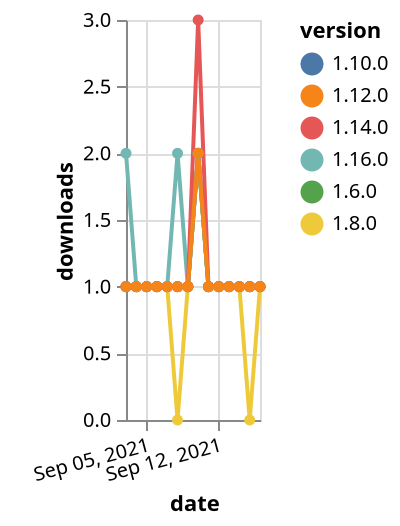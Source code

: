 {"$schema": "https://vega.github.io/schema/vega-lite/v5.json", "description": "A simple bar chart with embedded data.", "data": {"values": [{"date": "2021-09-03", "total": 233, "delta": 1, "version": "1.6.0"}, {"date": "2021-09-04", "total": 234, "delta": 1, "version": "1.6.0"}, {"date": "2021-09-05", "total": 235, "delta": 1, "version": "1.6.0"}, {"date": "2021-09-06", "total": 236, "delta": 1, "version": "1.6.0"}, {"date": "2021-09-07", "total": 237, "delta": 1, "version": "1.6.0"}, {"date": "2021-09-08", "total": 238, "delta": 1, "version": "1.6.0"}, {"date": "2021-09-09", "total": 239, "delta": 1, "version": "1.6.0"}, {"date": "2021-09-10", "total": 241, "delta": 2, "version": "1.6.0"}, {"date": "2021-09-11", "total": 242, "delta": 1, "version": "1.6.0"}, {"date": "2021-09-12", "total": 243, "delta": 1, "version": "1.6.0"}, {"date": "2021-09-13", "total": 244, "delta": 1, "version": "1.6.0"}, {"date": "2021-09-14", "total": 245, "delta": 1, "version": "1.6.0"}, {"date": "2021-09-15", "total": 246, "delta": 1, "version": "1.6.0"}, {"date": "2021-09-16", "total": 247, "delta": 1, "version": "1.6.0"}, {"date": "2021-09-03", "total": 188, "delta": 1, "version": "1.8.0"}, {"date": "2021-09-04", "total": 189, "delta": 1, "version": "1.8.0"}, {"date": "2021-09-05", "total": 190, "delta": 1, "version": "1.8.0"}, {"date": "2021-09-06", "total": 191, "delta": 1, "version": "1.8.0"}, {"date": "2021-09-07", "total": 192, "delta": 1, "version": "1.8.0"}, {"date": "2021-09-08", "total": 192, "delta": 0, "version": "1.8.0"}, {"date": "2021-09-09", "total": 193, "delta": 1, "version": "1.8.0"}, {"date": "2021-09-10", "total": 195, "delta": 2, "version": "1.8.0"}, {"date": "2021-09-11", "total": 196, "delta": 1, "version": "1.8.0"}, {"date": "2021-09-12", "total": 197, "delta": 1, "version": "1.8.0"}, {"date": "2021-09-13", "total": 198, "delta": 1, "version": "1.8.0"}, {"date": "2021-09-14", "total": 199, "delta": 1, "version": "1.8.0"}, {"date": "2021-09-15", "total": 199, "delta": 0, "version": "1.8.0"}, {"date": "2021-09-16", "total": 200, "delta": 1, "version": "1.8.0"}, {"date": "2021-09-03", "total": 184, "delta": 1, "version": "1.10.0"}, {"date": "2021-09-04", "total": 185, "delta": 1, "version": "1.10.0"}, {"date": "2021-09-05", "total": 186, "delta": 1, "version": "1.10.0"}, {"date": "2021-09-06", "total": 187, "delta": 1, "version": "1.10.0"}, {"date": "2021-09-07", "total": 188, "delta": 1, "version": "1.10.0"}, {"date": "2021-09-08", "total": 189, "delta": 1, "version": "1.10.0"}, {"date": "2021-09-09", "total": 190, "delta": 1, "version": "1.10.0"}, {"date": "2021-09-10", "total": 192, "delta": 2, "version": "1.10.0"}, {"date": "2021-09-11", "total": 193, "delta": 1, "version": "1.10.0"}, {"date": "2021-09-12", "total": 194, "delta": 1, "version": "1.10.0"}, {"date": "2021-09-13", "total": 195, "delta": 1, "version": "1.10.0"}, {"date": "2021-09-14", "total": 196, "delta": 1, "version": "1.10.0"}, {"date": "2021-09-15", "total": 197, "delta": 1, "version": "1.10.0"}, {"date": "2021-09-16", "total": 198, "delta": 1, "version": "1.10.0"}, {"date": "2021-09-03", "total": 122, "delta": 2, "version": "1.16.0"}, {"date": "2021-09-04", "total": 123, "delta": 1, "version": "1.16.0"}, {"date": "2021-09-05", "total": 124, "delta": 1, "version": "1.16.0"}, {"date": "2021-09-06", "total": 125, "delta": 1, "version": "1.16.0"}, {"date": "2021-09-07", "total": 126, "delta": 1, "version": "1.16.0"}, {"date": "2021-09-08", "total": 128, "delta": 2, "version": "1.16.0"}, {"date": "2021-09-09", "total": 129, "delta": 1, "version": "1.16.0"}, {"date": "2021-09-10", "total": 131, "delta": 2, "version": "1.16.0"}, {"date": "2021-09-11", "total": 132, "delta": 1, "version": "1.16.0"}, {"date": "2021-09-12", "total": 133, "delta": 1, "version": "1.16.0"}, {"date": "2021-09-13", "total": 134, "delta": 1, "version": "1.16.0"}, {"date": "2021-09-14", "total": 135, "delta": 1, "version": "1.16.0"}, {"date": "2021-09-15", "total": 136, "delta": 1, "version": "1.16.0"}, {"date": "2021-09-16", "total": 137, "delta": 1, "version": "1.16.0"}, {"date": "2021-09-03", "total": 183, "delta": 1, "version": "1.14.0"}, {"date": "2021-09-04", "total": 184, "delta": 1, "version": "1.14.0"}, {"date": "2021-09-05", "total": 185, "delta": 1, "version": "1.14.0"}, {"date": "2021-09-06", "total": 186, "delta": 1, "version": "1.14.0"}, {"date": "2021-09-07", "total": 187, "delta": 1, "version": "1.14.0"}, {"date": "2021-09-08", "total": 188, "delta": 1, "version": "1.14.0"}, {"date": "2021-09-09", "total": 189, "delta": 1, "version": "1.14.0"}, {"date": "2021-09-10", "total": 192, "delta": 3, "version": "1.14.0"}, {"date": "2021-09-11", "total": 193, "delta": 1, "version": "1.14.0"}, {"date": "2021-09-12", "total": 194, "delta": 1, "version": "1.14.0"}, {"date": "2021-09-13", "total": 195, "delta": 1, "version": "1.14.0"}, {"date": "2021-09-14", "total": 196, "delta": 1, "version": "1.14.0"}, {"date": "2021-09-15", "total": 197, "delta": 1, "version": "1.14.0"}, {"date": "2021-09-16", "total": 198, "delta": 1, "version": "1.14.0"}, {"date": "2021-09-03", "total": 163, "delta": 1, "version": "1.12.0"}, {"date": "2021-09-04", "total": 164, "delta": 1, "version": "1.12.0"}, {"date": "2021-09-05", "total": 165, "delta": 1, "version": "1.12.0"}, {"date": "2021-09-06", "total": 166, "delta": 1, "version": "1.12.0"}, {"date": "2021-09-07", "total": 167, "delta": 1, "version": "1.12.0"}, {"date": "2021-09-08", "total": 168, "delta": 1, "version": "1.12.0"}, {"date": "2021-09-09", "total": 169, "delta": 1, "version": "1.12.0"}, {"date": "2021-09-10", "total": 171, "delta": 2, "version": "1.12.0"}, {"date": "2021-09-11", "total": 172, "delta": 1, "version": "1.12.0"}, {"date": "2021-09-12", "total": 173, "delta": 1, "version": "1.12.0"}, {"date": "2021-09-13", "total": 174, "delta": 1, "version": "1.12.0"}, {"date": "2021-09-14", "total": 175, "delta": 1, "version": "1.12.0"}, {"date": "2021-09-15", "total": 176, "delta": 1, "version": "1.12.0"}, {"date": "2021-09-16", "total": 177, "delta": 1, "version": "1.12.0"}]}, "width": "container", "mark": {"type": "line", "point": {"filled": true}}, "encoding": {"x": {"field": "date", "type": "temporal", "timeUnit": "yearmonthdate", "title": "date", "axis": {"labelAngle": -15}}, "y": {"field": "delta", "type": "quantitative", "title": "downloads"}, "color": {"field": "version", "type": "nominal"}, "tooltip": {"field": "delta"}}}